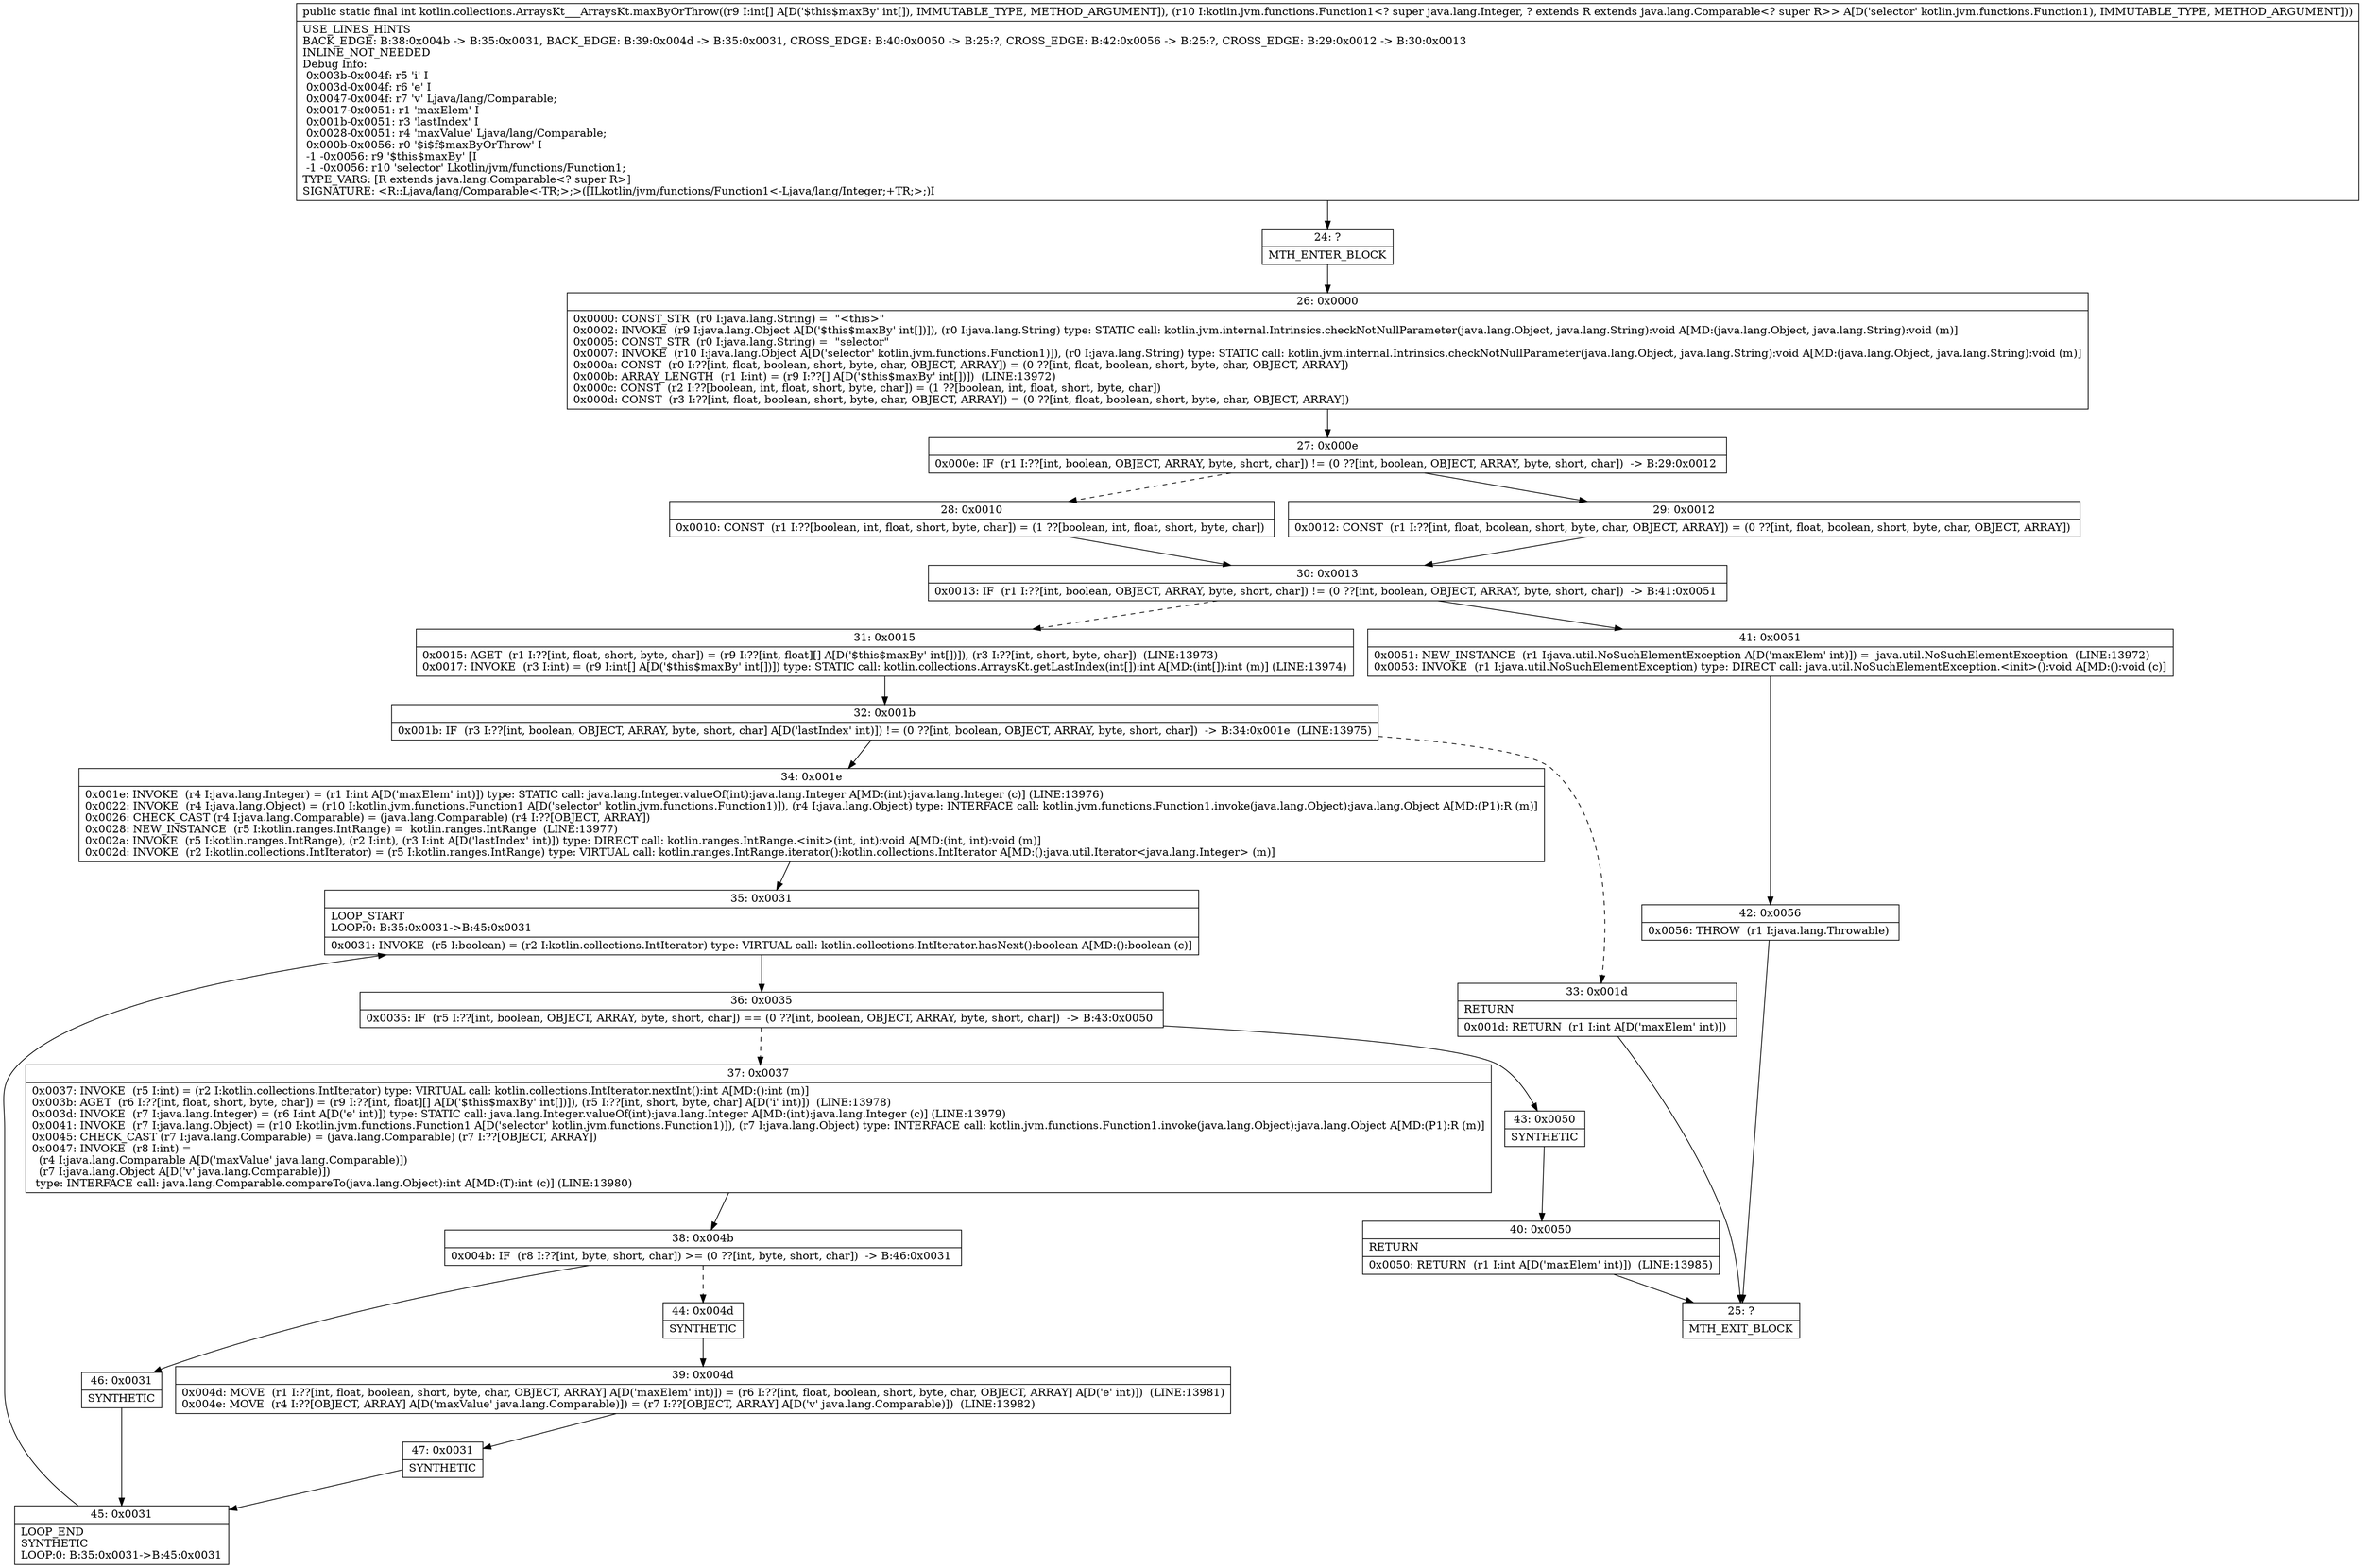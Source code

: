 digraph "CFG forkotlin.collections.ArraysKt___ArraysKt.maxByOrThrow([ILkotlin\/jvm\/functions\/Function1;)I" {
Node_24 [shape=record,label="{24\:\ ?|MTH_ENTER_BLOCK\l}"];
Node_26 [shape=record,label="{26\:\ 0x0000|0x0000: CONST_STR  (r0 I:java.lang.String) =  \"\<this\>\" \l0x0002: INVOKE  (r9 I:java.lang.Object A[D('$this$maxBy' int[])]), (r0 I:java.lang.String) type: STATIC call: kotlin.jvm.internal.Intrinsics.checkNotNullParameter(java.lang.Object, java.lang.String):void A[MD:(java.lang.Object, java.lang.String):void (m)]\l0x0005: CONST_STR  (r0 I:java.lang.String) =  \"selector\" \l0x0007: INVOKE  (r10 I:java.lang.Object A[D('selector' kotlin.jvm.functions.Function1)]), (r0 I:java.lang.String) type: STATIC call: kotlin.jvm.internal.Intrinsics.checkNotNullParameter(java.lang.Object, java.lang.String):void A[MD:(java.lang.Object, java.lang.String):void (m)]\l0x000a: CONST  (r0 I:??[int, float, boolean, short, byte, char, OBJECT, ARRAY]) = (0 ??[int, float, boolean, short, byte, char, OBJECT, ARRAY]) \l0x000b: ARRAY_LENGTH  (r1 I:int) = (r9 I:??[] A[D('$this$maxBy' int[])])  (LINE:13972)\l0x000c: CONST  (r2 I:??[boolean, int, float, short, byte, char]) = (1 ??[boolean, int, float, short, byte, char]) \l0x000d: CONST  (r3 I:??[int, float, boolean, short, byte, char, OBJECT, ARRAY]) = (0 ??[int, float, boolean, short, byte, char, OBJECT, ARRAY]) \l}"];
Node_27 [shape=record,label="{27\:\ 0x000e|0x000e: IF  (r1 I:??[int, boolean, OBJECT, ARRAY, byte, short, char]) != (0 ??[int, boolean, OBJECT, ARRAY, byte, short, char])  \-\> B:29:0x0012 \l}"];
Node_28 [shape=record,label="{28\:\ 0x0010|0x0010: CONST  (r1 I:??[boolean, int, float, short, byte, char]) = (1 ??[boolean, int, float, short, byte, char]) \l}"];
Node_30 [shape=record,label="{30\:\ 0x0013|0x0013: IF  (r1 I:??[int, boolean, OBJECT, ARRAY, byte, short, char]) != (0 ??[int, boolean, OBJECT, ARRAY, byte, short, char])  \-\> B:41:0x0051 \l}"];
Node_31 [shape=record,label="{31\:\ 0x0015|0x0015: AGET  (r1 I:??[int, float, short, byte, char]) = (r9 I:??[int, float][] A[D('$this$maxBy' int[])]), (r3 I:??[int, short, byte, char])  (LINE:13973)\l0x0017: INVOKE  (r3 I:int) = (r9 I:int[] A[D('$this$maxBy' int[])]) type: STATIC call: kotlin.collections.ArraysKt.getLastIndex(int[]):int A[MD:(int[]):int (m)] (LINE:13974)\l}"];
Node_32 [shape=record,label="{32\:\ 0x001b|0x001b: IF  (r3 I:??[int, boolean, OBJECT, ARRAY, byte, short, char] A[D('lastIndex' int)]) != (0 ??[int, boolean, OBJECT, ARRAY, byte, short, char])  \-\> B:34:0x001e  (LINE:13975)\l}"];
Node_33 [shape=record,label="{33\:\ 0x001d|RETURN\l|0x001d: RETURN  (r1 I:int A[D('maxElem' int)]) \l}"];
Node_25 [shape=record,label="{25\:\ ?|MTH_EXIT_BLOCK\l}"];
Node_34 [shape=record,label="{34\:\ 0x001e|0x001e: INVOKE  (r4 I:java.lang.Integer) = (r1 I:int A[D('maxElem' int)]) type: STATIC call: java.lang.Integer.valueOf(int):java.lang.Integer A[MD:(int):java.lang.Integer (c)] (LINE:13976)\l0x0022: INVOKE  (r4 I:java.lang.Object) = (r10 I:kotlin.jvm.functions.Function1 A[D('selector' kotlin.jvm.functions.Function1)]), (r4 I:java.lang.Object) type: INTERFACE call: kotlin.jvm.functions.Function1.invoke(java.lang.Object):java.lang.Object A[MD:(P1):R (m)]\l0x0026: CHECK_CAST (r4 I:java.lang.Comparable) = (java.lang.Comparable) (r4 I:??[OBJECT, ARRAY]) \l0x0028: NEW_INSTANCE  (r5 I:kotlin.ranges.IntRange) =  kotlin.ranges.IntRange  (LINE:13977)\l0x002a: INVOKE  (r5 I:kotlin.ranges.IntRange), (r2 I:int), (r3 I:int A[D('lastIndex' int)]) type: DIRECT call: kotlin.ranges.IntRange.\<init\>(int, int):void A[MD:(int, int):void (m)]\l0x002d: INVOKE  (r2 I:kotlin.collections.IntIterator) = (r5 I:kotlin.ranges.IntRange) type: VIRTUAL call: kotlin.ranges.IntRange.iterator():kotlin.collections.IntIterator A[MD:():java.util.Iterator\<java.lang.Integer\> (m)]\l}"];
Node_35 [shape=record,label="{35\:\ 0x0031|LOOP_START\lLOOP:0: B:35:0x0031\-\>B:45:0x0031\l|0x0031: INVOKE  (r5 I:boolean) = (r2 I:kotlin.collections.IntIterator) type: VIRTUAL call: kotlin.collections.IntIterator.hasNext():boolean A[MD:():boolean (c)]\l}"];
Node_36 [shape=record,label="{36\:\ 0x0035|0x0035: IF  (r5 I:??[int, boolean, OBJECT, ARRAY, byte, short, char]) == (0 ??[int, boolean, OBJECT, ARRAY, byte, short, char])  \-\> B:43:0x0050 \l}"];
Node_37 [shape=record,label="{37\:\ 0x0037|0x0037: INVOKE  (r5 I:int) = (r2 I:kotlin.collections.IntIterator) type: VIRTUAL call: kotlin.collections.IntIterator.nextInt():int A[MD:():int (m)]\l0x003b: AGET  (r6 I:??[int, float, short, byte, char]) = (r9 I:??[int, float][] A[D('$this$maxBy' int[])]), (r5 I:??[int, short, byte, char] A[D('i' int)])  (LINE:13978)\l0x003d: INVOKE  (r7 I:java.lang.Integer) = (r6 I:int A[D('e' int)]) type: STATIC call: java.lang.Integer.valueOf(int):java.lang.Integer A[MD:(int):java.lang.Integer (c)] (LINE:13979)\l0x0041: INVOKE  (r7 I:java.lang.Object) = (r10 I:kotlin.jvm.functions.Function1 A[D('selector' kotlin.jvm.functions.Function1)]), (r7 I:java.lang.Object) type: INTERFACE call: kotlin.jvm.functions.Function1.invoke(java.lang.Object):java.lang.Object A[MD:(P1):R (m)]\l0x0045: CHECK_CAST (r7 I:java.lang.Comparable) = (java.lang.Comparable) (r7 I:??[OBJECT, ARRAY]) \l0x0047: INVOKE  (r8 I:int) = \l  (r4 I:java.lang.Comparable A[D('maxValue' java.lang.Comparable)])\l  (r7 I:java.lang.Object A[D('v' java.lang.Comparable)])\l type: INTERFACE call: java.lang.Comparable.compareTo(java.lang.Object):int A[MD:(T):int (c)] (LINE:13980)\l}"];
Node_38 [shape=record,label="{38\:\ 0x004b|0x004b: IF  (r8 I:??[int, byte, short, char]) \>= (0 ??[int, byte, short, char])  \-\> B:46:0x0031 \l}"];
Node_44 [shape=record,label="{44\:\ 0x004d|SYNTHETIC\l}"];
Node_39 [shape=record,label="{39\:\ 0x004d|0x004d: MOVE  (r1 I:??[int, float, boolean, short, byte, char, OBJECT, ARRAY] A[D('maxElem' int)]) = (r6 I:??[int, float, boolean, short, byte, char, OBJECT, ARRAY] A[D('e' int)])  (LINE:13981)\l0x004e: MOVE  (r4 I:??[OBJECT, ARRAY] A[D('maxValue' java.lang.Comparable)]) = (r7 I:??[OBJECT, ARRAY] A[D('v' java.lang.Comparable)])  (LINE:13982)\l}"];
Node_47 [shape=record,label="{47\:\ 0x0031|SYNTHETIC\l}"];
Node_45 [shape=record,label="{45\:\ 0x0031|LOOP_END\lSYNTHETIC\lLOOP:0: B:35:0x0031\-\>B:45:0x0031\l}"];
Node_46 [shape=record,label="{46\:\ 0x0031|SYNTHETIC\l}"];
Node_43 [shape=record,label="{43\:\ 0x0050|SYNTHETIC\l}"];
Node_40 [shape=record,label="{40\:\ 0x0050|RETURN\l|0x0050: RETURN  (r1 I:int A[D('maxElem' int)])  (LINE:13985)\l}"];
Node_41 [shape=record,label="{41\:\ 0x0051|0x0051: NEW_INSTANCE  (r1 I:java.util.NoSuchElementException A[D('maxElem' int)]) =  java.util.NoSuchElementException  (LINE:13972)\l0x0053: INVOKE  (r1 I:java.util.NoSuchElementException) type: DIRECT call: java.util.NoSuchElementException.\<init\>():void A[MD:():void (c)]\l}"];
Node_42 [shape=record,label="{42\:\ 0x0056|0x0056: THROW  (r1 I:java.lang.Throwable) \l}"];
Node_29 [shape=record,label="{29\:\ 0x0012|0x0012: CONST  (r1 I:??[int, float, boolean, short, byte, char, OBJECT, ARRAY]) = (0 ??[int, float, boolean, short, byte, char, OBJECT, ARRAY]) \l}"];
MethodNode[shape=record,label="{public static final int kotlin.collections.ArraysKt___ArraysKt.maxByOrThrow((r9 I:int[] A[D('$this$maxBy' int[]), IMMUTABLE_TYPE, METHOD_ARGUMENT]), (r10 I:kotlin.jvm.functions.Function1\<? super java.lang.Integer, ? extends R extends java.lang.Comparable\<? super R\>\> A[D('selector' kotlin.jvm.functions.Function1), IMMUTABLE_TYPE, METHOD_ARGUMENT]))  | USE_LINES_HINTS\lBACK_EDGE: B:38:0x004b \-\> B:35:0x0031, BACK_EDGE: B:39:0x004d \-\> B:35:0x0031, CROSS_EDGE: B:40:0x0050 \-\> B:25:?, CROSS_EDGE: B:42:0x0056 \-\> B:25:?, CROSS_EDGE: B:29:0x0012 \-\> B:30:0x0013\lINLINE_NOT_NEEDED\lDebug Info:\l  0x003b\-0x004f: r5 'i' I\l  0x003d\-0x004f: r6 'e' I\l  0x0047\-0x004f: r7 'v' Ljava\/lang\/Comparable;\l  0x0017\-0x0051: r1 'maxElem' I\l  0x001b\-0x0051: r3 'lastIndex' I\l  0x0028\-0x0051: r4 'maxValue' Ljava\/lang\/Comparable;\l  0x000b\-0x0056: r0 '$i$f$maxByOrThrow' I\l  \-1 \-0x0056: r9 '$this$maxBy' [I\l  \-1 \-0x0056: r10 'selector' Lkotlin\/jvm\/functions\/Function1;\lTYPE_VARS: [R extends java.lang.Comparable\<? super R\>]\lSIGNATURE: \<R::Ljava\/lang\/Comparable\<\-TR;\>;\>([ILkotlin\/jvm\/functions\/Function1\<\-Ljava\/lang\/Integer;+TR;\>;)I\l}"];
MethodNode -> Node_24;Node_24 -> Node_26;
Node_26 -> Node_27;
Node_27 -> Node_28[style=dashed];
Node_27 -> Node_29;
Node_28 -> Node_30;
Node_30 -> Node_31[style=dashed];
Node_30 -> Node_41;
Node_31 -> Node_32;
Node_32 -> Node_33[style=dashed];
Node_32 -> Node_34;
Node_33 -> Node_25;
Node_34 -> Node_35;
Node_35 -> Node_36;
Node_36 -> Node_37[style=dashed];
Node_36 -> Node_43;
Node_37 -> Node_38;
Node_38 -> Node_44[style=dashed];
Node_38 -> Node_46;
Node_44 -> Node_39;
Node_39 -> Node_47;
Node_47 -> Node_45;
Node_45 -> Node_35;
Node_46 -> Node_45;
Node_43 -> Node_40;
Node_40 -> Node_25;
Node_41 -> Node_42;
Node_42 -> Node_25;
Node_29 -> Node_30;
}

